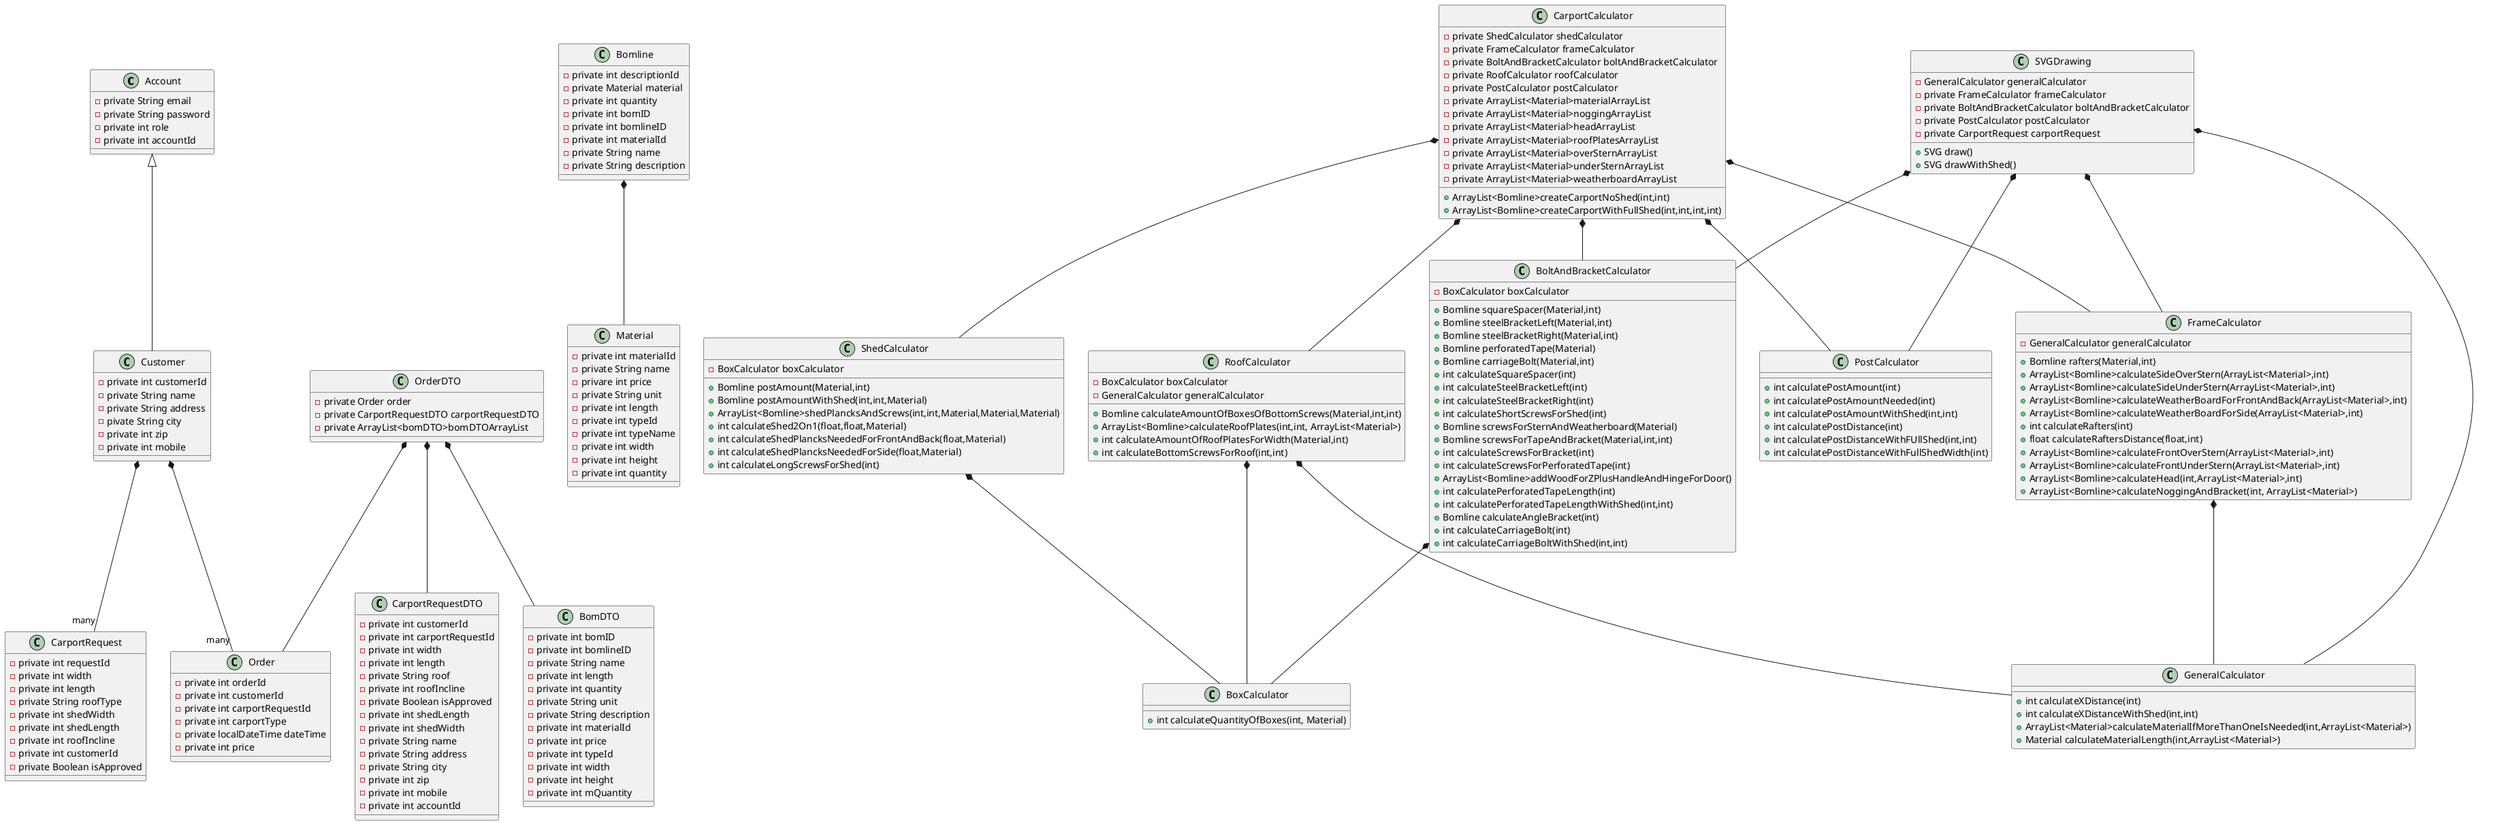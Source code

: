 @startuml
'https://plantuml.com/class-diagram

class Account
class Order
class Material
class Bomline
class Customer
class CarportRequest
class CarportCalculator
class BoltAndBracketCalculator
class BoxCalculator
class FrameCalculator
class GeneralCalculator
class PostCalculator
class RoofCalculator
class ShedCalculator
class SVGDrawing

class CarportRequestDTO
class BomDTO
class OrderDTO

Account <|-- Customer
Customer *--"many" Order
OrderDTO *-- Order
OrderDTO *-- BomDTO
OrderDTO *-- CarportRequestDTO
Customer *--"many" CarportRequest
Bomline *-- Material
ShedCalculator *-- BoxCalculator
CarportCalculator *-- ShedCalculator
CarportCalculator *-- FrameCalculator
CarportCalculator *-- PostCalculator
CarportCalculator *-- RoofCalculator
CarportCalculator *-- BoltAndBracketCalculator
RoofCalculator *-- BoxCalculator
RoofCalculator *-- GeneralCalculator
FrameCalculator *-- GeneralCalculator
BoltAndBracketCalculator *-- BoxCalculator
SVGDrawing *-- GeneralCalculator
SVGDrawing *-- FrameCalculator
SVGDrawing *-- BoltAndBracketCalculator
SVGDrawing *-- PostCalculator

Account : - private String email
Account : - private String password
Account : - private int role
Account : - private int accountId

Customer : - private int customerId
Customer : - private String name
Customer : - private String address
Customer : - pivate String city
Customer : - private int zip
Customer : - private int mobile

Order : - private int orderId
Order : - private int customerId
Order : - private int carportRequestId
Order : - private int carportType
Order : - private localDateTime dateTime
Order : - private int price

Bomline : - private int descriptionId
Bomline : - private Material material
Bomline : - private int quantity
Bomline : - private int bomID
Bomline : - private int bomlineID
Bomline : - private int materialId
Bomline : - private String name
Bomline : - private String description

Material : - private int materialId
Material : - private String name
Material : - privare int price
Material : - private String unit
Material : - private int length
Material : - private int typeId
Material : - private int typeName
Material : - private int width
Material : - private int height
Material : - private int quantity

CarportRequest : - private int requestId
CarportRequest : - private int width
CarportRequest : - private int length
CarportRequest : - private String roofType
CarportRequest : - private int shedWidth
CarportRequest : - private int shedLength
CarportRequest : - private int roofIncline
CarportRequest : - private int customerId
CarportRequest : - private Boolean isApproved

CarportCalculator : - private ShedCalculator shedCalculator
CarportCalculator : - private FrameCalculator frameCalculator
CarportCalculator : - private BoltAndBracketCalculator boltAndBracketCalculator
CarportCalculator : - private RoofCalculator roofCalculator
CarportCalculator : - private PostCalculator postCalculator

CarportCalculator : - private ArrayList<Material>materialArrayList
CarportCalculator : - private ArrayList<Material>noggingArrayList
CarportCalculator : - private ArrayList<Material>headArrayList
CarportCalculator : - private ArrayList<Material>roofPlatesArrayList
CarportCalculator : - private ArrayList<Material>overSternArrayList
CarportCalculator : - private ArrayList<Material>underSternArrayList
CarportCalculator : - private ArrayList<Material>weatherboardArrayList

CarportCalculator : + ArrayList<Bomline>createCarportNoShed(int,int)
CarportCalculator : + ArrayList<Bomline>createCarportWithFullShed(int,int,int,int)


RoofCalculator : - BoxCalculator boxCalculator
RoofCalculator : - GeneralCalculator generalCalculator
RoofCalculator : + Bomline calculateAmountOfBoxesOfBottomScrews(Material,int,int)
RoofCalculator : + ArrayList<Bomline>calculateRoofPlates(int,int, ArrayList<Material>)
RoofCalculator : + int calculateAmountOfRoofPlatesForWidth(Material,int)
RoofCalculator : + int calculateBottomScrewsForRoof(int,int)

FrameCalculator : - GeneralCalculator generalCalculator
FrameCalculator : + Bomline rafters(Material,int)
FrameCalculator : + ArrayList<Bomline>calculateSideOverStern(ArrayList<Material>,int)
FrameCalculator : + ArrayList<Bomline>calculateSideUnderStern(ArrayList<Material>,int)
FrameCalculator : + ArrayList<Bomline>calculateWeatherBoardForFrontAndBack(ArrayList<Material>,int)
FrameCalculator : + ArrayList<Bomline>calculateWeatherBoardForSide(ArrayList<Material>,int)
FrameCalculator : + int calculateRafters(int)
FrameCalculator : + float calculateRaftersDistance(float,int)
FrameCalculator : + ArrayList<Bomline>calculateFrontOverStern(ArrayList<Material>,int)
FrameCalculator : + ArrayList<Bomline>calculateFrontUnderStern(ArrayList<Material>,int)
FrameCalculator : + ArrayList<Bomline>calculateHead(int,ArrayList<Material>,int)
FrameCalculator : + ArrayList<Bomline>calculateNoggingAndBracket(int, ArrayList<Material>)

GeneralCalculator : + int calculateXDistance(int)
GeneralCalculator : + int calculateXDistanceWithShed(int,int)
GeneralCalculator : + ArrayList<Material>calculateMaterialIfMoreThanOneIsNeeded(int,ArrayList<Material>)
GeneralCalculator : + Material calculateMaterialLength(int,ArrayList<Material>)

PostCalculator : + int calculatePostAmount(int)
PostCalculator : + int calculatePostAmountNeeded(int)
PostCalculator : + int calculatePostAmountWithShed(int,int)
PostCalculator : + int calculatePostDistance(int)
PostCalculator : + int calculatePostDistanceWithFUllShed(int,int)
PostCalculator : + int calculatePostDistanceWithFullShedWidth(int)

ShedCalculator : - BoxCalculator boxCalculator
ShedCalculator : + Bomline postAmount(Material,int)
ShedCalculator : + Bomline postAmountWithShed(int,int,Material)
ShedCalculator : + ArrayList<Bomline>shedPlancksAndScrews(int,int,Material,Material,Material)
ShedCalculator : + int calculateShed2On1(float,float,Material)
ShedCalculator : + int calculateShedPlancksNeededForFrontAndBack(float,Material)
ShedCalculator : + int calculateShedPlancksNeededForSide(float,Material)
ShedCalculator : + int calculateLongScrewsForShed(int)

BoltAndBracketCalculator : - BoxCalculator boxCalculator
BoltAndBracketCalculator : + Bomline squareSpacer(Material,int)
BoltAndBracketCalculator : + Bomline steelBracketLeft(Material,int)
BoltAndBracketCalculator : + Bomline steelBracketRight(Material,int)
BoltAndBracketCalculator : + Bomline perforatedTape(Material)
BoltAndBracketCalculator : + Bomline carriageBolt(Material,int)
BoltAndBracketCalculator : + int calculateSquareSpacer(int)
BoltAndBracketCalculator : + int calculateSteelBracketLeft(int)
BoltAndBracketCalculator : + int calculateSteelBracketRight(int)
BoltAndBracketCalculator : + int calculateShortScrewsForShed(int)
BoltAndBracketCalculator : + Bomline screwsForSternAndWeatherboard(Material)
BoltAndBracketCalculator : + Bomline screwsForTapeAndBracket(Material,int,int)
BoltAndBracketCalculator : + int calculateScrewsForBracket(int)
BoltAndBracketCalculator : + int calculateScrewsForPerforatedTape(int)
BoltAndBracketCalculator : + ArrayList<Bomline>addWoodForZPlusHandleAndHingeForDoor()
BoltAndBracketCalculator : + int calculatePerforatedTapeLength(int)
BoltAndBracketCalculator : + int calculatePerforatedTapeLengthWithShed(int,int)
BoltAndBracketCalculator : + Bomline calculateAngleBracket(int)
BoltAndBracketCalculator : + int calculateCarriageBolt(int)
BoltAndBracketCalculator : + int calculateCarriageBoltWithShed(int,int)

BoxCalculator : + int calculateQuantityOfBoxes(int, Material)


CarportRequestDTO : - private int customerId
CarportRequestDTO : - private int carportRequestId
CarportRequestDTO : - private int width
CarportRequestDTO : - private int length
CarportRequestDTO : - private String roof
CarportRequestDTO : - private int roofIncline
CarportRequestDTO : - private Boolean isApproved
CarportRequestDTO : - private int shedLength
CarportRequestDTO : - private int shedWidth
CarportRequestDTO : - private String name
CarportRequestDTO : - private String address
CarportRequestDTO : - private String city
CarportRequestDTO : - private int zip
CarportRequestDTO : - private int mobile
CarportRequestDTO : - private int accountId

BomDTO : - private int bomID
BomDTO : - private int bomlineID
BomDTO : - private String name
BomDTO : - private int length
BomDTO : - private int quantity
BomDTO : - private String unit
BomDTO : - private String description
BomDTO : - private int materialId
BomDTO : - private int price
BomDTO : - private int typeId
BomDTO : - private int width
BomDTO : - private int height
BomDTO : - private int mQuantity

OrderDTO : - private Order order
OrderDTO : - private CarportRequestDTO carportRequestDTO
OrderDTO : - private ArrayList<bomDTO>bomDTOArrayList

SVGDrawing : - GeneralCalculator generalCalculator
SVGDrawing : - private FrameCalculator frameCalculator
SVGDrawing : - private BoltAndBracketCalculator boltAndBracketCalculator
SVGDrawing : - private PostCalculator postCalculator
SVGDrawing : - private CarportRequest carportRequest
SVGDrawing : + SVG draw()
SVGDrawing : + SVG drawWithShed()

@enduml